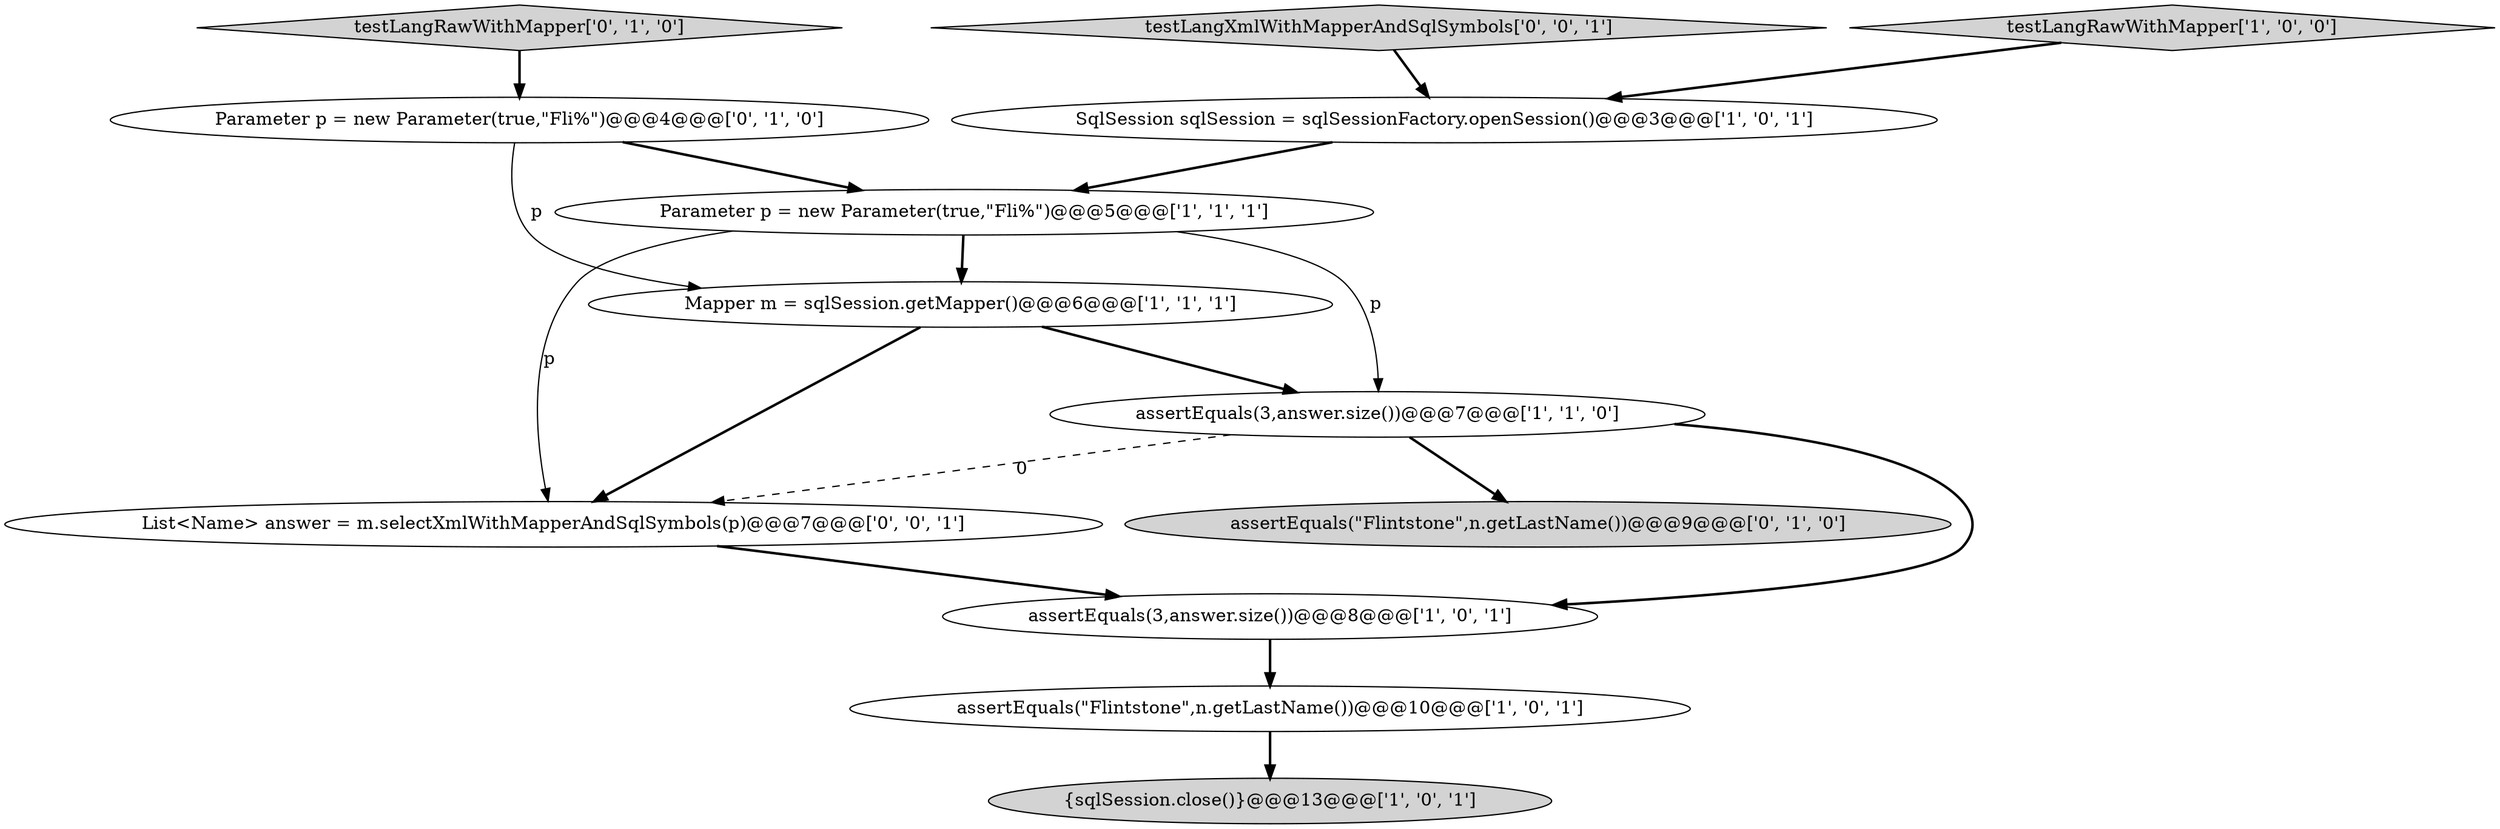digraph {
12 [style = filled, label = "testLangXmlWithMapperAndSqlSymbols['0', '0', '1']", fillcolor = lightgray, shape = diamond image = "AAA0AAABBB3BBB"];
1 [style = filled, label = "assertEquals(3,answer.size())@@@7@@@['1', '1', '0']", fillcolor = white, shape = ellipse image = "AAA0AAABBB1BBB"];
6 [style = filled, label = "testLangRawWithMapper['1', '0', '0']", fillcolor = lightgray, shape = diamond image = "AAA0AAABBB1BBB"];
7 [style = filled, label = "{sqlSession.close()}@@@13@@@['1', '0', '1']", fillcolor = lightgray, shape = ellipse image = "AAA0AAABBB1BBB"];
8 [style = filled, label = "testLangRawWithMapper['0', '1', '0']", fillcolor = lightgray, shape = diamond image = "AAA0AAABBB2BBB"];
0 [style = filled, label = "assertEquals(\"Flintstone\",n.getLastName())@@@10@@@['1', '0', '1']", fillcolor = white, shape = ellipse image = "AAA0AAABBB1BBB"];
3 [style = filled, label = "SqlSession sqlSession = sqlSessionFactory.openSession()@@@3@@@['1', '0', '1']", fillcolor = white, shape = ellipse image = "AAA0AAABBB1BBB"];
10 [style = filled, label = "assertEquals(\"Flintstone\",n.getLastName())@@@9@@@['0', '1', '0']", fillcolor = lightgray, shape = ellipse image = "AAA0AAABBB2BBB"];
2 [style = filled, label = "assertEquals(3,answer.size())@@@8@@@['1', '0', '1']", fillcolor = white, shape = ellipse image = "AAA0AAABBB1BBB"];
4 [style = filled, label = "Parameter p = new Parameter(true,\"Fli%\")@@@5@@@['1', '1', '1']", fillcolor = white, shape = ellipse image = "AAA0AAABBB1BBB"];
5 [style = filled, label = "Mapper m = sqlSession.getMapper()@@@6@@@['1', '1', '1']", fillcolor = white, shape = ellipse image = "AAA0AAABBB1BBB"];
9 [style = filled, label = "Parameter p = new Parameter(true,\"Fli%\")@@@4@@@['0', '1', '0']", fillcolor = white, shape = ellipse image = "AAA0AAABBB2BBB"];
11 [style = filled, label = "List<Name> answer = m.selectXmlWithMapperAndSqlSymbols(p)@@@7@@@['0', '0', '1']", fillcolor = white, shape = ellipse image = "AAA0AAABBB3BBB"];
8->9 [style = bold, label=""];
6->3 [style = bold, label=""];
5->1 [style = bold, label=""];
4->11 [style = solid, label="p"];
1->2 [style = bold, label=""];
2->0 [style = bold, label=""];
5->11 [style = bold, label=""];
12->3 [style = bold, label=""];
4->1 [style = solid, label="p"];
1->10 [style = bold, label=""];
4->5 [style = bold, label=""];
3->4 [style = bold, label=""];
1->11 [style = dashed, label="0"];
11->2 [style = bold, label=""];
9->5 [style = solid, label="p"];
9->4 [style = bold, label=""];
0->7 [style = bold, label=""];
}
